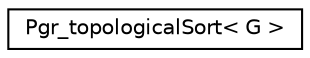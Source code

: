 digraph "Graphical Class Hierarchy"
{
  edge [fontname="Helvetica",fontsize="10",labelfontname="Helvetica",labelfontsize="10"];
  node [fontname="Helvetica",fontsize="10",shape=record];
  rankdir="LR";
  Node0 [label="Pgr_topologicalSort\< G \>",height=0.2,width=0.4,color="black", fillcolor="white", style="filled",URL="$classPgr__topologicalSort.html"];
}
